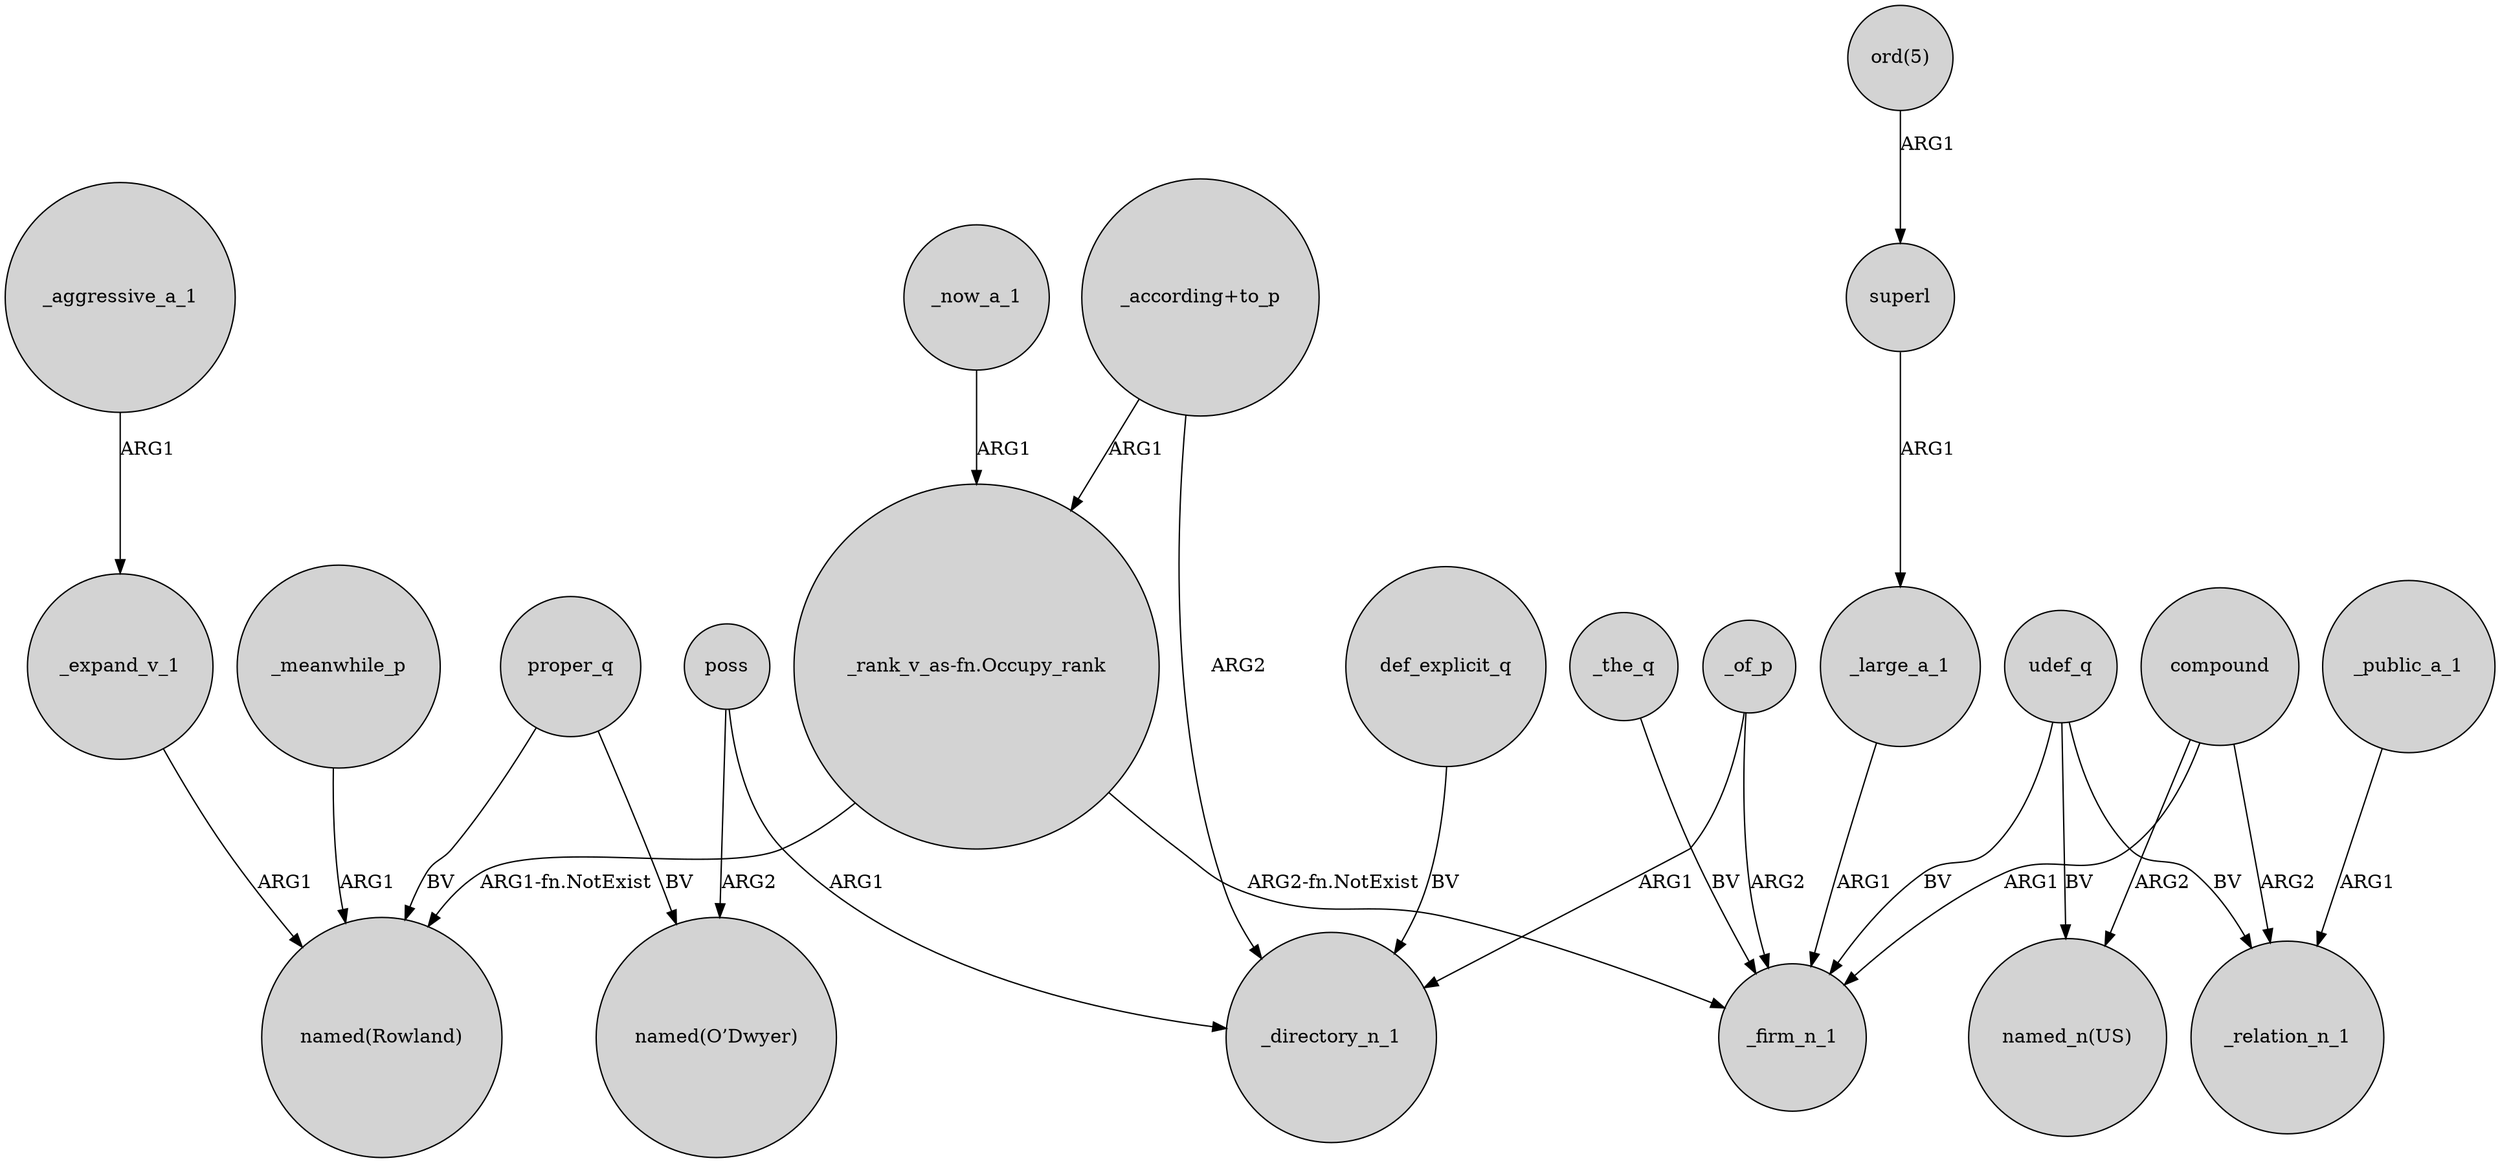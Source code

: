 digraph {
	node [shape=circle style=filled]
	superl -> _large_a_1 [label=ARG1]
	_of_p -> _firm_n_1 [label=ARG2]
	proper_q -> "named(O’Dwyer)" [label=BV]
	proper_q -> "named(Rowland)" [label=BV]
	udef_q -> "named_n(US)" [label=BV]
	_meanwhile_p -> "named(Rowland)" [label=ARG1]
	_public_a_1 -> _relation_n_1 [label=ARG1]
	"_rank_v_as-fn.Occupy_rank" -> _firm_n_1 [label="ARG2-fn.NotExist"]
	"_rank_v_as-fn.Occupy_rank" -> "named(Rowland)" [label="ARG1-fn.NotExist"]
	def_explicit_q -> _directory_n_1 [label=BV]
	udef_q -> _firm_n_1 [label=BV]
	_aggressive_a_1 -> _expand_v_1 [label=ARG1]
	compound -> "named_n(US)" [label=ARG2]
	_large_a_1 -> _firm_n_1 [label=ARG1]
	poss -> "named(O’Dwyer)" [label=ARG2]
	compound -> _relation_n_1 [label=ARG2]
	_expand_v_1 -> "named(Rowland)" [label=ARG1]
	"_according+to_p" -> _directory_n_1 [label=ARG2]
	compound -> _firm_n_1 [label=ARG1]
	"ord(5)" -> superl [label=ARG1]
	_the_q -> _firm_n_1 [label=BV]
	poss -> _directory_n_1 [label=ARG1]
	udef_q -> _relation_n_1 [label=BV]
	"_according+to_p" -> "_rank_v_as-fn.Occupy_rank" [label=ARG1]
	_of_p -> _directory_n_1 [label=ARG1]
	_now_a_1 -> "_rank_v_as-fn.Occupy_rank" [label=ARG1]
}
